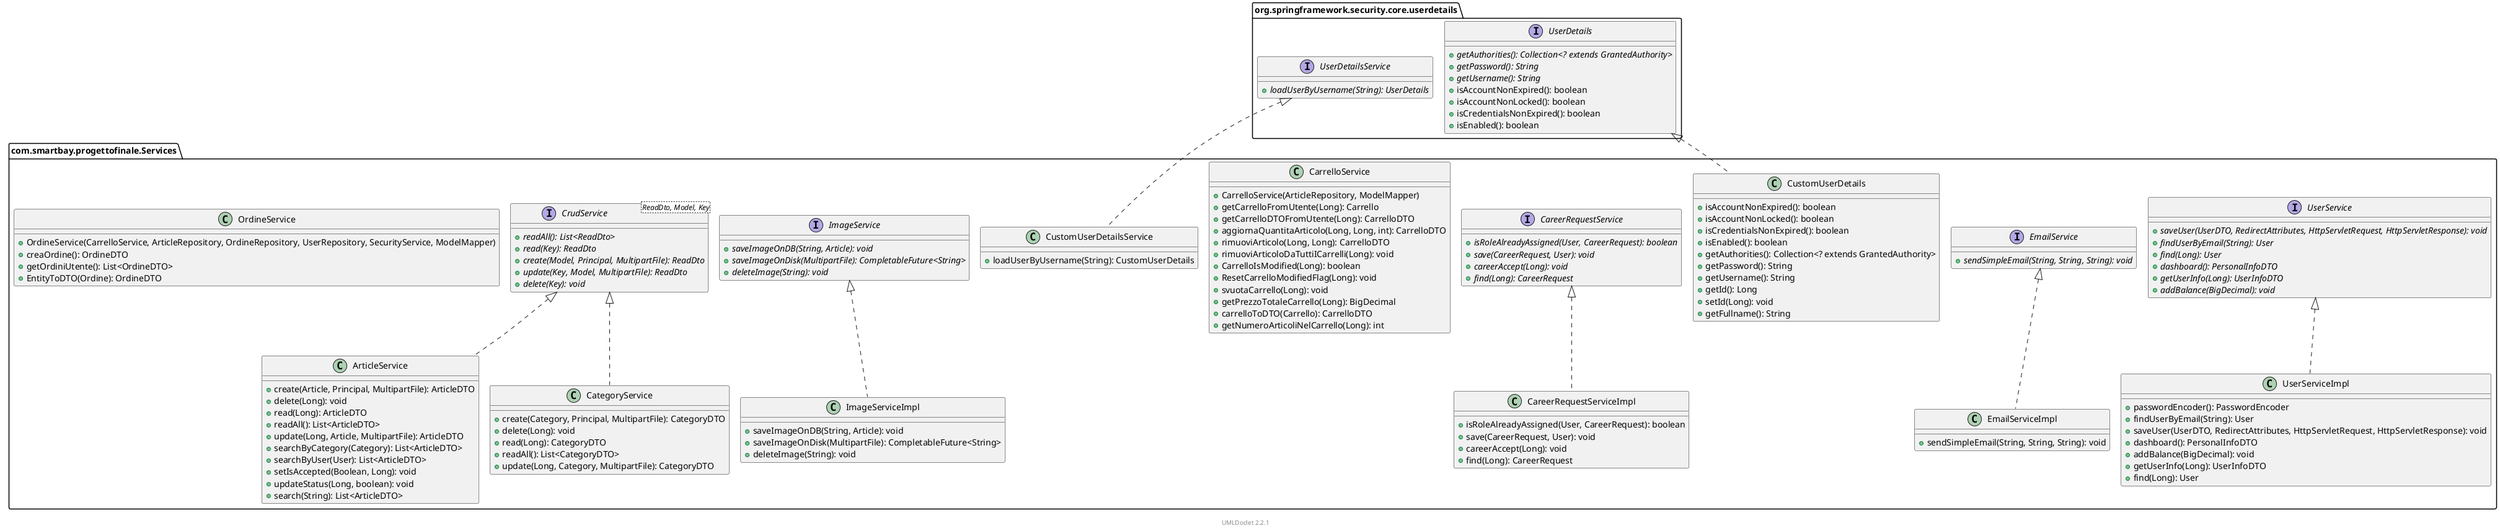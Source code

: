 @startuml
    ' Copyright to this UML and generated images belongs to the author of the corresponding Java sources.

    ' This UML was generated by UMLDoclet (C) Copyright 2016-2025 Talsma ICT.
    ' UMLDoclet 2.2.1 is licensed under the Apache License, version 2.0
    ' and contains parts of PlantUML 1.2024.7 (ASL) Copyright 2009-2025, Arnaud Roques.

    !pragma layout smetana
    set separator ::

    package com.smartbay.progettofinale.Services {

        class CareerRequestServiceImpl [[CareerRequestServiceImpl.html]] {
            +isRoleAlreadyAssigned(User, CareerRequest): boolean
            +save(CareerRequest, User): void
            +careerAccept(Long): void
            +find(Long): CareerRequest
        }

        class ImageServiceImpl [[ImageServiceImpl.html]] {
            +saveImageOnDB(String, Article): void
            +saveImageOnDisk(MultipartFile): CompletableFuture<String>
            +deleteImage(String): void
        }

        class ArticleService [[ArticleService.html]] {
            +create(Article, Principal, MultipartFile): ArticleDTO
            +delete(Long): void
            +read(Long): ArticleDTO
            +readAll(): List<ArticleDTO>
            +update(Long, Article, MultipartFile): ArticleDTO
            +searchByCategory(Category): List<ArticleDTO>
            +searchByUser(User): List<ArticleDTO>
            +setIsAccepted(Boolean, Long): void
            +updateStatus(Long, boolean): void
            +search(String): List<ArticleDTO>
        }

        class EmailServiceImpl [[EmailServiceImpl.html]] {
            +sendSimpleEmail(String, String, String): void
        }

        interface UserService [[UserService.html]] {
            {abstract} +saveUser(UserDTO, RedirectAttributes, HttpServletRequest, HttpServletResponse): void
            {abstract} +findUserByEmail(String): User
            {abstract} +find(Long): User
            {abstract} +dashboard(): PersonalInfoDTO
            {abstract} +getUserInfo(Long): UserInfoDTO
            {abstract} +addBalance(BigDecimal): void
        }

        class UserServiceImpl [[UserServiceImpl.html]] {
            +passwordEncoder(): PasswordEncoder
            +findUserByEmail(String): User
            +saveUser(UserDTO, RedirectAttributes, HttpServletRequest, HttpServletResponse): void
            +dashboard(): PersonalInfoDTO
            +addBalance(BigDecimal): void
            +getUserInfo(Long): UserInfoDTO
            +find(Long): User
        }

        interface EmailService [[EmailService.html]] {
            {abstract} +sendSimpleEmail(String, String, String): void
        }

        class CategoryService [[CategoryService.html]] {
            +create(Category, Principal, MultipartFile): CategoryDTO
            +delete(Long): void
            +read(Long): CategoryDTO
            +readAll(): List<CategoryDTO>
            +update(Long, Category, MultipartFile): CategoryDTO
        }

        class CustomUserDetails [[CustomUserDetails.html]] {
            +isAccountNonExpired(): boolean
            +isAccountNonLocked(): boolean
            +isCredentialsNonExpired(): boolean
            +isEnabled(): boolean
            +getAuthorities(): Collection<? extends GrantedAuthority>
            +getPassword(): String
            +getUsername(): String
            +getId(): Long
            +setId(Long): void
            +getFullname(): String
        }

        interface CareerRequestService [[CareerRequestService.html]] {
            {abstract} +isRoleAlreadyAssigned(User, CareerRequest): boolean
            {abstract} +save(CareerRequest, User): void
            {abstract} +careerAccept(Long): void
            {abstract} +find(Long): CareerRequest
        }

        class CarrelloService [[CarrelloService.html]] {
            +CarrelloService(ArticleRepository, ModelMapper)
            +getCarrelloFromUtente(Long): Carrello
            +getCarrelloDTOFromUtente(Long): CarrelloDTO
            +aggiornaQuantitaArticolo(Long, Long, int): CarrelloDTO
            +rimuoviArticolo(Long, Long): CarrelloDTO
            +rimuoviArticoloDaTuttiICarrelli(Long): void
            +CarrelloIsModified(Long): boolean
            +ResetCarrelloModifiedFlag(Long): void
            +svuotaCarrello(Long): void
            +getPrezzoTotaleCarrello(Long): BigDecimal
            +carrelloToDTO(Carrello): CarrelloDTO
            +getNumeroArticoliNelCarrello(Long): int
        }

        class CustomUserDetailsService [[CustomUserDetailsService.html]] {
            +loadUserByUsername(String): CustomUserDetails
        }

        interface ImageService [[ImageService.html]] {
            {abstract} +saveImageOnDB(String, Article): void
            {abstract} +saveImageOnDisk(MultipartFile): CompletableFuture<String>
            {abstract} +deleteImage(String): void
        }

        interface CrudService<ReadDto, Model, Key> [[CrudService.html]] {
            {abstract} +readAll(): List<ReadDto>
            {abstract} +read(Key): ReadDto
            {abstract} +create(Model, Principal, MultipartFile): ReadDto
            {abstract} +update(Key, Model, MultipartFile): ReadDto
            {abstract} +delete(Key): void
        }

        class OrdineService [[OrdineService.html]] {
            +OrdineService(CarrelloService, ArticleRepository, OrdineRepository, UserRepository, SecurityService, ModelMapper)
            +creaOrdine(): OrdineDTO
            +getOrdiniUtente(): List<OrdineDTO>
            +EntityToDTO(Ordine): OrdineDTO
        }

    }

    package org.springframework.security.core.userdetails {
        interface UserDetails {
            {abstract} +getAuthorities(): Collection<? extends GrantedAuthority>
            {abstract} +getPassword(): String
            {abstract} +getUsername(): String
            +isAccountNonExpired(): boolean
            +isAccountNonLocked(): boolean
            +isCredentialsNonExpired(): boolean
            +isEnabled(): boolean
        }
        interface UserDetailsService {
            {abstract} +loadUserByUsername(String): UserDetails
        }
    }

    com.smartbay.progettofinale.Services::CareerRequestService <|.. com.smartbay.progettofinale.Services::CareerRequestServiceImpl
    com.smartbay.progettofinale.Services::ImageService <|.. com.smartbay.progettofinale.Services::ImageServiceImpl
    com.smartbay.progettofinale.Services::CrudService <|.. com.smartbay.progettofinale.Services::ArticleService
    com.smartbay.progettofinale.Services::EmailService <|.. com.smartbay.progettofinale.Services::EmailServiceImpl
    com.smartbay.progettofinale.Services::UserService <|.. com.smartbay.progettofinale.Services::UserServiceImpl
    com.smartbay.progettofinale.Services::CrudService <|.. com.smartbay.progettofinale.Services::CategoryService
    org.springframework.security.core.userdetails::UserDetails <|.. com.smartbay.progettofinale.Services::CustomUserDetails
    org.springframework.security.core.userdetails::UserDetailsService <|.. com.smartbay.progettofinale.Services::CustomUserDetailsService

    <style>
        footer {
            HyperLinkColor #8
            HyperLinkUnderlineThickness 0
        }
    </style>
    footer \n[[https://github.com/talsma-ict/umldoclet UMLDoclet 2.2.1]]
    ' Generated 2025-08-29T10:32:37.801501322+02:00[Europe/Rome]
@enduml
